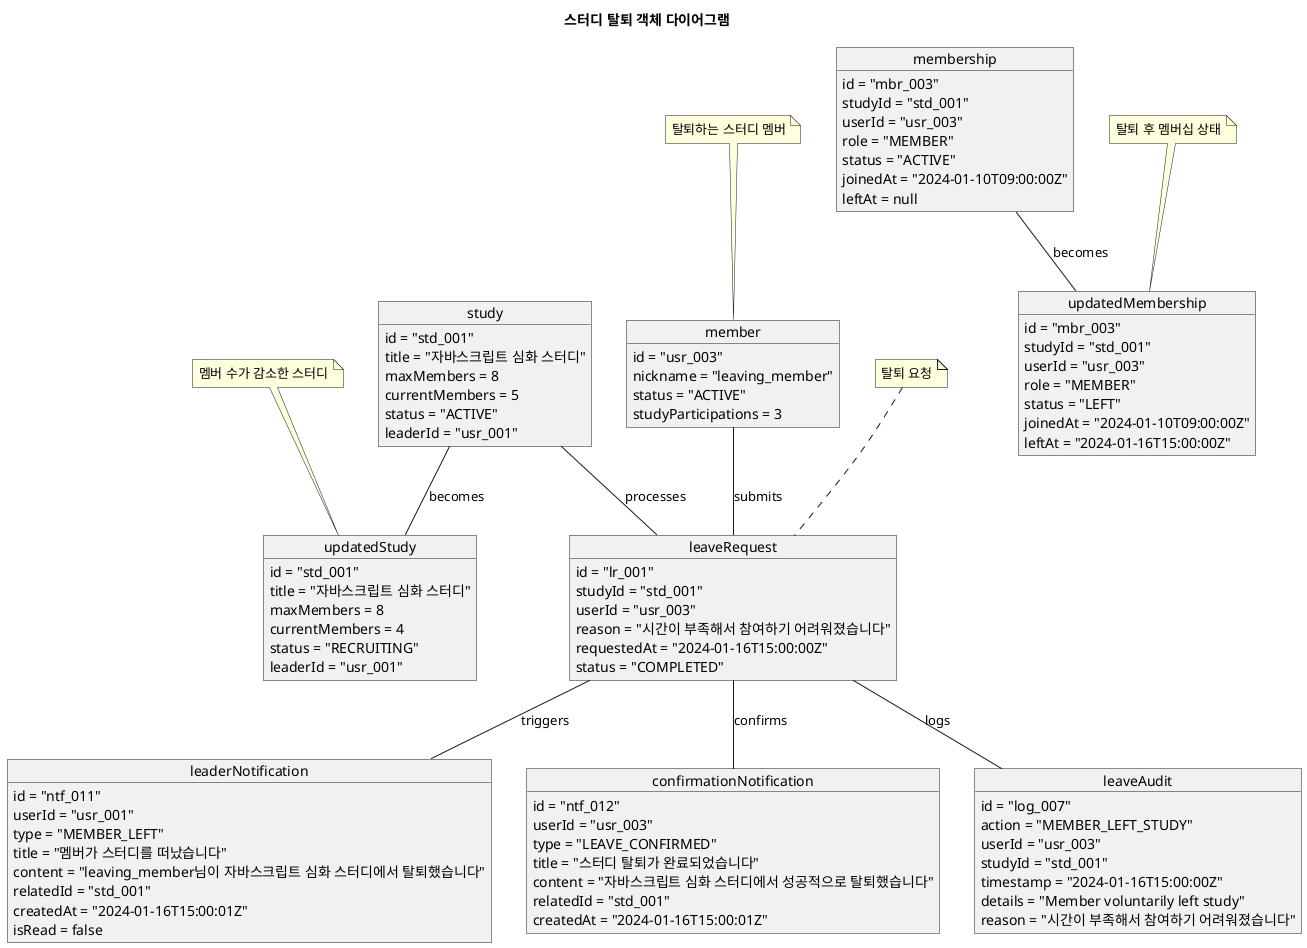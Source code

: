 @startuml
title 스터디 탈퇴 객체 다이어그램

object member {
    id = "usr_003"
    nickname = "leaving_member"
    status = "ACTIVE"
    studyParticipations = 3
}

object study {
    id = "std_001"
    title = "자바스크립트 심화 스터디"
    maxMembers = 8
    currentMembers = 5
    status = "ACTIVE"
    leaderId = "usr_001"
}

object membership {
    id = "mbr_003"
    studyId = "std_001"
    userId = "usr_003"
    role = "MEMBER"
    status = "ACTIVE"
    joinedAt = "2024-01-10T09:00:00Z"
    leftAt = null
}

object leaveRequest {
    id = "lr_001"
    studyId = "std_001"
    userId = "usr_003"
    reason = "시간이 부족해서 참여하기 어려워졌습니다"
    requestedAt = "2024-01-16T15:00:00Z"
    status = "COMPLETED"
}

object updatedMembership {
    id = "mbr_003"
    studyId = "std_001"
    userId = "usr_003"
    role = "MEMBER"
    status = "LEFT"
    joinedAt = "2024-01-10T09:00:00Z"
    leftAt = "2024-01-16T15:00:00Z"
}

object updatedStudy {
    id = "std_001"
    title = "자바스크립트 심화 스터디"
    maxMembers = 8
    currentMembers = 4
    status = "RECRUITING"
    leaderId = "usr_001"
}

object leaderNotification {
    id = "ntf_011"
    userId = "usr_001"
    type = "MEMBER_LEFT"
    title = "멤버가 스터디를 떠났습니다"
    content = "leaving_member님이 자바스크립트 심화 스터디에서 탈퇴했습니다"
    relatedId = "std_001"
    createdAt = "2024-01-16T15:00:01Z"
    isRead = false
}

object confirmationNotification {
    id = "ntf_012"
    userId = "usr_003"
    type = "LEAVE_CONFIRMED"
    title = "스터디 탈퇴가 완료되었습니다"
    content = "자바스크립트 심화 스터디에서 성공적으로 탈퇴했습니다"
    relatedId = "std_001"
    createdAt = "2024-01-16T15:00:01Z"
}

object leaveAudit {
    id = "log_007"
    action = "MEMBER_LEFT_STUDY"
    userId = "usr_003"
    studyId = "std_001"
    timestamp = "2024-01-16T15:00:00Z"
    details = "Member voluntarily left study"
    reason = "시간이 부족해서 참여하기 어려워졌습니다"
}

member -- leaveRequest : submits
study -- leaveRequest : processes
membership -- updatedMembership : becomes
study -- updatedStudy : becomes
leaveRequest -- leaderNotification : triggers
leaveRequest -- confirmationNotification : confirms
leaveRequest -- leaveAudit : logs

note top of member : 탈퇴하는 스터디 멤버
note top of leaveRequest : 탈퇴 요청
note top of updatedMembership : 탈퇴 후 멤버십 상태
note top of updatedStudy : 멤버 수가 감소한 스터디

@enduml
